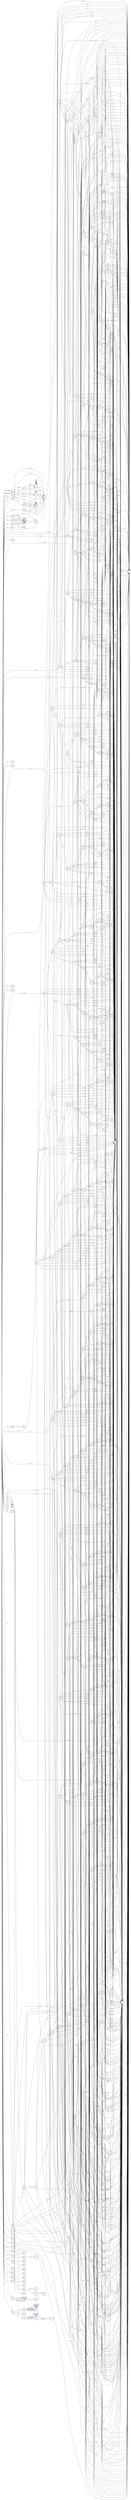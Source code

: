 digraph G{
rankdir = LR
0 [color=red]
1 [shape = doublecircle]
1 [color=blue]
2 [shape = doublecircle]
3 [shape = doublecircle]
4 [shape = doublecircle]
5 [shape = doublecircle]
6 [shape = doublecircle]
7 [shape = doublecircle]
8 [shape = doublecircle]
9 [shape = doublecircle]
10 [shape = doublecircle]
11 [shape = doublecircle]
12 [shape = doublecircle]
13 [shape = doublecircle]
14 [shape = doublecircle]
15 [shape = doublecircle]
16 [shape = doublecircle]
17 [shape = doublecircle]
18 [shape = doublecircle]
19 [shape = doublecircle]
20 [shape = doublecircle]
21 [shape = doublecircle]
22 [shape = doublecircle]
23 [shape = doublecircle]
24 [shape = doublecircle]
25 [shape = doublecircle]
26 [shape = doublecircle]
27 [shape = doublecircle]
28 [shape = doublecircle]
29 [shape = doublecircle]
30 [shape = doublecircle]
31 [shape = doublecircle]
32 [shape = doublecircle]
33 [shape = doublecircle]
34 [shape = doublecircle]
35 [shape = doublecircle]
36 [shape = doublecircle]
37 [shape = doublecircle]
38 [shape = doublecircle]
39 [shape = doublecircle]
40 [shape = doublecircle]
41 [shape = doublecircle]
42 [shape = doublecircle]
43 [shape = doublecircle]
44 [shape = doublecircle]
45 [shape = doublecircle]
46 [shape = doublecircle]
47 [shape = doublecircle]
48 [shape = doublecircle]
50 [shape = doublecircle]
52 [shape = doublecircle]
53 [shape = doublecircle]
54 [shape = doublecircle]
55 [shape = doublecircle]
56 [shape = doublecircle]
57 [shape = doublecircle]
58 [shape = doublecircle]
59 [shape = doublecircle]
60 [shape = doublecircle]
61 [shape = doublecircle]
62 [shape = doublecircle]
64 [shape = doublecircle]
65 [shape = doublecircle]
66 [shape = doublecircle]
67 [shape = doublecircle]
68 [shape = doublecircle]
69 [shape = doublecircle]
70 [shape = doublecircle]
71 [shape = doublecircle]
72 [shape = doublecircle]
73 [shape = doublecircle]
74 [shape = doublecircle]
75 [shape = doublecircle]
76 [shape = doublecircle]
77 [shape = doublecircle]
78 [shape = doublecircle]
79 [shape = doublecircle]
80 [shape = doublecircle]
81 [shape = doublecircle]
82 [shape = doublecircle]
83 [shape = doublecircle]
84 [shape = doublecircle]
85 [shape = doublecircle]
86 [shape = doublecircle]
87 [shape = doublecircle]
88 [shape = doublecircle]
89 [shape = doublecircle]
90 [shape = doublecircle]
91 [shape = doublecircle]
92 [shape = doublecircle]
93 [shape = doublecircle]
94 [shape = doublecircle]
95 [shape = doublecircle]
96 [shape = doublecircle]
97 [shape = doublecircle]
98 [shape = doublecircle]
99 [shape = doublecircle]
100 [shape = doublecircle]
101 [shape = doublecircle]
102 [shape = doublecircle]
103 [shape = doublecircle]
104 [shape = doublecircle]
105 [shape = doublecircle]
106 [shape = doublecircle]
109 [shape = doublecircle]
109 [color=blue]
110 [shape = doublecircle]
111 [shape = doublecircle]
112 [shape = doublecircle]
113 [shape = doublecircle]
114 [shape = doublecircle]
115 [shape = doublecircle]
116 [shape = doublecircle]
117 [shape = doublecircle]
118 [shape = doublecircle]
119 [shape = doublecircle]
120 [shape = doublecircle]
121 [shape = doublecircle]
122 [shape = doublecircle]
123 [shape = doublecircle]
124 [shape = doublecircle]
125 [shape = doublecircle]
126 [shape = doublecircle]
127 [shape = doublecircle]
128 [shape = doublecircle]
129 [shape = doublecircle]
130 [shape = doublecircle]
131 [shape = doublecircle]
132 [shape = doublecircle]
133 [shape = doublecircle]
134 [shape = doublecircle]
135 [shape = doublecircle]
136 [shape = doublecircle]
137 [shape = doublecircle]
138 [shape = doublecircle]
139 [shape = doublecircle]
140 [shape = doublecircle]
141 [shape = doublecircle]
142 [shape = doublecircle]
143 [shape = doublecircle]
144 [shape = doublecircle]
145 [shape = doublecircle]
146 [shape = doublecircle]
147 [shape = doublecircle]
148 [shape = doublecircle]
149 [shape = doublecircle]
150 [shape = doublecircle]
151 [shape = doublecircle]
152 [shape = doublecircle]
153 [shape = doublecircle]
154 [shape = doublecircle]
155 [shape = doublecircle]
156 [shape = doublecircle]
157 [shape = doublecircle]
158 [shape = doublecircle]
159 [shape = doublecircle]
160 [shape = doublecircle]
161 [shape = doublecircle]
162 [shape = doublecircle]
165 [shape = doublecircle]
165 [color=blue]
166 [shape = doublecircle]
167 [shape = doublecircle]
168 [shape = doublecircle]
169 [shape = doublecircle]
170 [shape = doublecircle]
171 [shape = doublecircle]
172 [shape = doublecircle]
173 [shape = doublecircle]
174 [shape = doublecircle]
175 [shape = doublecircle]
176 [shape = doublecircle]
177 [shape = doublecircle]
178 [shape = doublecircle]
179 [shape = doublecircle]
180 [shape = doublecircle]
181 [shape = doublecircle]
182 [shape = doublecircle]
183 [shape = doublecircle]
184 [shape = doublecircle]
185 [shape = doublecircle]
186 [shape = doublecircle]
187 [shape = doublecircle]
188 [shape = doublecircle]
189 [shape = doublecircle]
190 [shape = doublecircle]
191 [shape = doublecircle]
192 [shape = doublecircle]
193 [shape = doublecircle]
194 [shape = doublecircle]
195 [shape = doublecircle]
196 [shape = doublecircle]
197 [shape = doublecircle]
198 [shape = doublecircle]
199 [shape = doublecircle]
200 [shape = doublecircle]
201 [shape = doublecircle]
202 [shape = doublecircle]
203 [shape = doublecircle]
204 [shape = doublecircle]
205 [shape = doublecircle]
206 [shape = doublecircle]
207 [shape = doublecircle]
208 [shape = doublecircle]
209 [shape = doublecircle]
210 [shape = doublecircle]
211 [shape = doublecircle]
212 [shape = doublecircle]
212 [color=blue]
213 [shape = doublecircle]
214 [shape = doublecircle]
215 [shape = doublecircle]
216 [shape = doublecircle]
217 [shape = doublecircle]
218 [shape = doublecircle]
219 [shape = doublecircle]
220 [shape = doublecircle]
221 [shape = doublecircle]
222 [shape = doublecircle]
223 [shape = doublecircle]
224 [shape = doublecircle]
225 [shape = doublecircle]
226 [shape = doublecircle]
227 [shape = doublecircle]
228 [shape = doublecircle]
229 [shape = doublecircle]
230 [shape = doublecircle]
231 [shape = doublecircle]
232 [shape = doublecircle]
233 [shape = doublecircle]
234 [shape = doublecircle]
235 [shape = doublecircle]
236 [shape = doublecircle]
237 [shape = doublecircle]
238 [shape = doublecircle]
239 [shape = doublecircle]
240 [shape = doublecircle]
241 [shape = doublecircle]
242 [shape = doublecircle]
243 [shape = doublecircle]
244 [shape = doublecircle]
245 [shape = doublecircle]
246 [shape = doublecircle]
247 [shape = doublecircle]
248 [shape = doublecircle]
249 [shape = doublecircle]
250 [shape = doublecircle]
251 [shape = doublecircle]
252 [shape = doublecircle]
253 [shape = doublecircle]
254 [shape = doublecircle]
255 [shape = doublecircle]
256 [shape = doublecircle]
257 [shape = doublecircle]
258 [shape = doublecircle]
259 [shape = doublecircle]
260 [shape = doublecircle]
261 [shape = doublecircle]
262 [shape = doublecircle]
263 [shape = doublecircle]
264 [shape = doublecircle]
265 [shape = doublecircle]
266 [shape = doublecircle]
267 [shape = doublecircle]
268 [shape = doublecircle]
269 [shape = doublecircle]
270 [shape = doublecircle]
271 [shape = doublecircle]
272 [shape = doublecircle]
273 [shape = doublecircle]
274 [shape = doublecircle]
275 [shape = doublecircle]
276 [shape = doublecircle]
277 [shape = doublecircle]
278 [shape = doublecircle]
279 [shape = doublecircle]
280 [shape = doublecircle]
281 [shape = doublecircle]
282 [shape = doublecircle]
283 [shape = doublecircle]
284 [shape = doublecircle]
285 [shape = doublecircle]
286 [shape = doublecircle]
287 [shape = doublecircle]
288 [shape = doublecircle]
289 [shape = doublecircle]
290 [shape = doublecircle]
291 [shape = doublecircle]
292 [shape = doublecircle]
293 [shape = doublecircle]
294 [shape = doublecircle]
295 [shape = doublecircle]
296 [shape = doublecircle]
297 [shape = doublecircle]
298 [shape = doublecircle]
299 [shape = doublecircle]
300 [shape = doublecircle]
301 [shape = doublecircle]
302 [shape = doublecircle]
303 [shape = doublecircle]
304 [shape = doublecircle]
305 [shape = doublecircle]
306 [shape = doublecircle]
307 [shape = doublecircle]
308 [shape = doublecircle]
309 [shape = doublecircle]
310 [shape = doublecircle]
0 -> 1 [label="[\u0009-\u000a]"]
0 -> 1 [label="[\u000d-\u000d]"]
0 -> 1 [label="[ - ]"]
0 -> 2 [label="[(-(]"]
0 -> 3 [label="[0-0]"]
0 -> 4 [label="[1-9]"]
0 -> 5 [label="[A-Z]"]
0 -> 5 [label="[h-h]"]
0 -> 5 [label="[j-k]"]
0 -> 5 [label="[m-m]"]
0 -> 5 [label="[o-o]"]
0 -> 5 [label="[q-q]"]
0 -> 5 [label="[u-u]"]
0 -> 5 [label="[x-z]"]
0 -> 6 [label="[p-p]"]
0 -> 7 [label="[!-!]"]
0 -> 8 [label="[)-)]"]
0 -> 9 [label="[a-a]"]
0 -> 10 [label="[i-i]"]
0 -> 11 [label="[\"-\"]"]
0 -> 12 [label="[*-*]"]
0 -> 13 [label="[:-:]"]
0 -> 14 [label="[b-b]"]
0 -> 15 [label="[r-r]"]
0 -> 17 [label="[;-;]"]
0 -> 16 [label="[+-+]"]
0 -> 19 [label="[c-c]"]
0 -> 18 [label="[[-[]"]
0 -> 21 [label="[{-{]"]
0 -> 20 [label="[s-s]"]
0 -> 23 [label="[<-<]"]
0 -> 22 [label="[,-,]"]
0 -> 25 [label="[l-l]"]
0 -> 24 [label="[d-d]"]
0 -> 27 [label="[|-|]"]
0 -> 26 [label="[t-t]"]
0 -> 29 [label="[---]"]
0 -> 28 [label="[%-%]"]
0 -> 31 [label="[]-]]"]
0 -> 30 [label="[=-=]"]
0 -> 34 [label="[&-&]"]
0 -> 35 [label="[.-.]"]
0 -> 32 [label="[e-e]"]
0 -> 33 [label="[}-}]"]
0 -> 38 [label="[f-f]"]
0 -> 39 [label="[n-n]"]
0 -> 36 [label="[>->]"]
0 -> 37 [label="[^-^]"]
0 -> 42 [label="[/-/]"]
0 -> 43 [label="[?-?]"]
0 -> 40 [label="[v-v]"]
0 -> 41 [label="['-']"]
0 -> 46 [label="[w-w]"]
0 -> 44 [label="[_-_]"]
0 -> 45 [label="[g-g]"]
3 -> 51 [label="[X-X]"]
3 -> 51 [label="[x-x]"]
3 -> 50 [label="[L-L]"]
3 -> 50 [label="[l-l]"]
3 -> 49 [label="[B-B]"]
3 -> 49 [label="[b-b]"]
3 -> 48 [label="[8-9]"]
3 -> 48 [label="[_-_]"]
3 -> 47 [label="[0-7]"]
4 -> 50 [label="[L-L]"]
4 -> 50 [label="[l-l]"]
4 -> 48 [label="[0-9]"]
4 -> 48 [label="[_-_]"]
5 -> 54 [label="[_-_]"]
5 -> 53 [label="[0-9]"]
5 -> 52 [label="[A-Z]"]
5 -> 52 [label="[a-z]"]
6 -> 55 [label="[a-a]"]
6 -> 54 [label="[_-_]"]
6 -> 53 [label="[0-9]"]
6 -> 52 [label="[A-Z]"]
6 -> 52 [label="[b-q]"]
6 -> 52 [label="[s-t]"]
6 -> 52 [label="[v-z]"]
6 -> 57 [label="[r-r]"]
6 -> 56 [label="[u-u]"]
9 -> 54 [label="[_-_]"]
9 -> 53 [label="[0-9]"]
9 -> 52 [label="[A-Z]"]
9 -> 52 [label="[a-a]"]
9 -> 52 [label="[c-r]"]
9 -> 52 [label="[t-z]"]
9 -> 59 [label="[s-s]"]
9 -> 58 [label="[b-b]"]
10 -> 54 [label="[_-_]"]
10 -> 53 [label="[0-9]"]
10 -> 52 [label="[A-Z]"]
10 -> 52 [label="[a-e]"]
10 -> 52 [label="[g-l]"]
10 -> 52 [label="[o-z]"]
10 -> 62 [label="[n-n]"]
10 -> 61 [label="[f-f]"]
10 -> 60 [label="[m-m]"]
11 -> 64 [label="[\"-\"]"]
11 -> 63 [label="[\u0000-\u0009]"]
11 -> 63 [label="[\u000b-\u000c]"]
11 -> 63 [label="[\u000e-!]"]
11 -> 63 [label="[#-\uffff]"]
12 -> 65 [label="[=-=]"]
14 -> 68 [label="[o-o]"]
14 -> 54 [label="[_-_]"]
14 -> 66 [label="[y-y]"]
14 -> 53 [label="[0-9]"]
14 -> 67 [label="[r-r]"]
14 -> 52 [label="[A-Z]"]
14 -> 52 [label="[a-n]"]
14 -> 52 [label="[p-q]"]
14 -> 52 [label="[s-x]"]
14 -> 52 [label="[z-z]"]
15 -> 69 [label="[e-e]"]
15 -> 54 [label="[_-_]"]
15 -> 53 [label="[0-9]"]
15 -> 52 [label="[A-Z]"]
15 -> 52 [label="[a-d]"]
15 -> 52 [label="[f-z]"]
16 -> 70 [label="[=-=]"]
19 -> 71 [label="[l-l]"]
19 -> 54 [label="[_-_]"]
19 -> 53 [label="[0-9]"]
19 -> 52 [label="[A-Z]"]
19 -> 52 [label="[b-g]"]
19 -> 52 [label="[i-k]"]
19 -> 52 [label="[m-n]"]
19 -> 52 [label="[p-z]"]
19 -> 72 [label="[h-h]"]
19 -> 73 [label="[a-a]"]
19 -> 74 [label="[o-o]"]
20 -> 54 [label="[_-_]"]
20 -> 53 [label="[0-9]"]
20 -> 52 [label="[A-Z]"]
20 -> 52 [label="[a-g]"]
20 -> 52 [label="[i-s]"]
20 -> 52 [label="[v-v]"]
20 -> 52 [label="[x-x]"]
20 -> 52 [label="[z-z]"]
20 -> 76 [label="[t-t]"]
20 -> 77 [label="[u-u]"]
20 -> 78 [label="[y-y]"]
20 -> 79 [label="[w-w]"]
20 -> 75 [label="[h-h]"]
23 -> 81 [label="[=-=]"]
23 -> 80 [label="[<-<]"]
24 -> 54 [label="[_-_]"]
24 -> 83 [label="[o-o]"]
24 -> 53 [label="[0-9]"]
24 -> 82 [label="[e-e]"]
24 -> 52 [label="[A-Z]"]
24 -> 52 [label="[a-d]"]
24 -> 52 [label="[f-n]"]
24 -> 52 [label="[p-z]"]
25 -> 84 [label="[o-o]"]
25 -> 54 [label="[_-_]"]
25 -> 53 [label="[0-9]"]
25 -> 52 [label="[A-Z]"]
25 -> 52 [label="[a-n]"]
25 -> 52 [label="[p-z]"]
26 -> 85 [label="[h-h]"]
26 -> 86 [label="[r-r]"]
26 -> 54 [label="[_-_]"]
26 -> 53 [label="[0-9]"]
26 -> 52 [label="[A-Z]"]
26 -> 52 [label="[a-g]"]
26 -> 52 [label="[i-q]"]
26 -> 52 [label="[s-z]"]
27 -> 87 [label="[=-=]"]
27 -> 88 [label="[|-|]"]
28 -> 89 [label="[=-=]"]
29 -> 90 [label="[=-=]"]
30 -> 91 [label="[=-=]"]
32 -> 54 [label="[_-_]"]
32 -> 53 [label="[0-9]"]
32 -> 52 [label="[A-Z]"]
32 -> 52 [label="[a-k]"]
32 -> 52 [label="[m-m]"]
32 -> 52 [label="[o-w]"]
32 -> 52 [label="[y-z]"]
32 -> 93 [label="[x-x]"]
32 -> 92 [label="[l-l]"]
32 -> 94 [label="[n-n]"]
34 -> 96 [label="[=-=]"]
34 -> 95 [label="[&-&]"]
36 -> 98 [label="[=-=]"]
36 -> 97 [label="[>->]"]
38 -> 102 [label="[o-o]"]
38 -> 100 [label="[a-a]"]
38 -> 101 [label="[i-i]"]
38 -> 99 [label="[l-l]"]
38 -> 54 [label="[_-_]"]
38 -> 53 [label="[0-9]"]
38 -> 52 [label="[A-Z]"]
38 -> 52 [label="[b-h]"]
38 -> 52 [label="[j-k]"]
38 -> 52 [label="[m-n]"]
38 -> 52 [label="[p-z]"]
39 -> 103 [label="[a-a]"]
39 -> 54 [label="[_-_]"]
39 -> 53 [label="[0-9]"]
39 -> 52 [label="[A-Z]"]
39 -> 52 [label="[b-d]"]
39 -> 52 [label="[f-t]"]
39 -> 52 [label="[v-z]"]
39 -> 104 [label="[e-e]"]
39 -> 105 [label="[u-u]"]
40 -> 54 [label="[_-_]"]
40 -> 53 [label="[0-9]"]
40 -> 52 [label="[A-Z]"]
40 -> 52 [label="[a-n]"]
40 -> 52 [label="[p-z]"]
40 -> 106 [label="[o-o]"]
41 -> 107 [label="[\u0000-\u0009]"]
41 -> 107 [label="[\u000b-\uffff]"]
42 -> 110 [label="[=-=]"]
42 -> 108 [label="[*-*]"]
42 -> 109 [label="[/-/]"]
45 -> 54 [label="[_-_]"]
45 -> 53 [label="[0-9]"]
45 -> 52 [label="[A-Z]"]
45 -> 52 [label="[a-n]"]
45 -> 52 [label="[p-z]"]
45 -> 111 [label="[o-o]"]
46 -> 54 [label="[_-_]"]
46 -> 53 [label="[0-9]"]
46 -> 112 [label="[h-h]"]
46 -> 52 [label="[A-Z]"]
46 -> 52 [label="[a-g]"]
46 -> 52 [label="[i-z]"]
47 -> 50 [label="[L-L]"]
47 -> 50 [label="[l-l]"]
47 -> 48 [label="[8-9]"]
47 -> 48 [label="[_-_]"]
47 -> 47 [label="[0-7]"]
48 -> 50 [label="[L-L]"]
48 -> 50 [label="[l-l]"]
48 -> 48 [label="[0-9]"]
48 -> 48 [label="[_-_]"]
49 -> 113 [label="[0-1]"]
49 -> 113 [label="[_-_]"]
51 -> 114 [label="[0-9]"]
51 -> 114 [label="[A-F]"]
51 -> 114 [label="[_-_]"]
51 -> 114 [label="[a-f]"]
52 -> 54 [label="[_-_]"]
52 -> 53 [label="[0-9]"]
52 -> 52 [label="[A-Z]"]
52 -> 52 [label="[a-z]"]
53 -> 54 [label="[_-_]"]
53 -> 53 [label="[0-9]"]
53 -> 52 [label="[A-Z]"]
53 -> 52 [label="[a-z]"]
54 -> 54 [label="[_-_]"]
54 -> 53 [label="[0-9]"]
54 -> 52 [label="[A-Z]"]
54 -> 52 [label="[a-z]"]
55 -> 115 [label="[c-c]"]
55 -> 54 [label="[_-_]"]
55 -> 53 [label="[0-9]"]
55 -> 52 [label="[A-Z]"]
55 -> 52 [label="[a-b]"]
55 -> 52 [label="[d-z]"]
56 -> 116 [label="[b-b]"]
56 -> 54 [label="[_-_]"]
56 -> 53 [label="[0-9]"]
56 -> 52 [label="[A-Z]"]
56 -> 52 [label="[a-a]"]
56 -> 52 [label="[c-z]"]
57 -> 118 [label="[o-o]"]
57 -> 117 [label="[i-i]"]
57 -> 54 [label="[_-_]"]
57 -> 53 [label="[0-9]"]
57 -> 52 [label="[A-Z]"]
57 -> 52 [label="[a-h]"]
57 -> 52 [label="[j-n]"]
57 -> 52 [label="[p-z]"]
58 -> 119 [label="[s-s]"]
58 -> 54 [label="[_-_]"]
58 -> 53 [label="[0-9]"]
58 -> 52 [label="[A-Z]"]
58 -> 52 [label="[a-r]"]
58 -> 52 [label="[t-z]"]
59 -> 54 [label="[_-_]"]
59 -> 53 [label="[0-9]"]
59 -> 52 [label="[A-Z]"]
59 -> 52 [label="[a-r]"]
59 -> 52 [label="[t-z]"]
59 -> 120 [label="[s-s]"]
60 -> 54 [label="[_-_]"]
60 -> 53 [label="[0-9]"]
60 -> 52 [label="[A-Z]"]
60 -> 52 [label="[a-o]"]
60 -> 52 [label="[q-z]"]
60 -> 121 [label="[p-p]"]
61 -> 54 [label="[_-_]"]
61 -> 53 [label="[0-9]"]
61 -> 52 [label="[A-Z]"]
61 -> 52 [label="[a-z]"]
62 -> 54 [label="[_-_]"]
62 -> 53 [label="[0-9]"]
62 -> 52 [label="[A-Z]"]
62 -> 52 [label="[a-r]"]
62 -> 52 [label="[u-z]"]
62 -> 123 [label="[s-s]"]
62 -> 122 [label="[t-t]"]
63 -> 64 [label="[\"-\"]"]
63 -> 63 [label="[\u0000-\u0009]"]
63 -> 63 [label="[\u000b-\u000c]"]
63 -> 63 [label="[\u000e-!]"]
63 -> 63 [label="[#-\uffff]"]
66 -> 54 [label="[_-_]"]
66 -> 53 [label="[0-9]"]
66 -> 52 [label="[A-Z]"]
66 -> 52 [label="[a-s]"]
66 -> 52 [label="[u-z]"]
66 -> 124 [label="[t-t]"]
67 -> 54 [label="[_-_]"]
67 -> 53 [label="[0-9]"]
67 -> 52 [label="[A-Z]"]
67 -> 52 [label="[a-d]"]
67 -> 52 [label="[f-z]"]
67 -> 125 [label="[e-e]"]
68 -> 54 [label="[_-_]"]
68 -> 53 [label="[0-9]"]
68 -> 52 [label="[A-Z]"]
68 -> 52 [label="[a-n]"]
68 -> 52 [label="[p-z]"]
68 -> 126 [label="[o-o]"]
69 -> 54 [label="[_-_]"]
69 -> 53 [label="[0-9]"]
69 -> 52 [label="[A-Z]"]
69 -> 52 [label="[a-s]"]
69 -> 52 [label="[u-z]"]
69 -> 127 [label="[t-t]"]
71 -> 54 [label="[_-_]"]
71 -> 53 [label="[0-9]"]
71 -> 52 [label="[A-Z]"]
71 -> 52 [label="[b-z]"]
71 -> 128 [label="[a-a]"]
72 -> 54 [label="[_-_]"]
72 -> 53 [label="[0-9]"]
72 -> 52 [label="[A-Z]"]
72 -> 52 [label="[b-z]"]
72 -> 129 [label="[a-a]"]
73 -> 54 [label="[_-_]"]
73 -> 53 [label="[0-9]"]
73 -> 52 [label="[A-Z]"]
73 -> 52 [label="[a-r]"]
73 -> 52 [label="[u-z]"]
73 -> 131 [label="[s-s]"]
73 -> 130 [label="[t-t]"]
74 -> 54 [label="[_-_]"]
74 -> 53 [label="[0-9]"]
74 -> 52 [label="[A-Z]"]
74 -> 52 [label="[a-m]"]
74 -> 52 [label="[o-z]"]
74 -> 132 [label="[n-n]"]
75 -> 54 [label="[_-_]"]
75 -> 53 [label="[0-9]"]
75 -> 52 [label="[A-Z]"]
75 -> 52 [label="[a-n]"]
75 -> 52 [label="[p-z]"]
75 -> 133 [label="[o-o]"]
76 -> 54 [label="[_-_]"]
76 -> 53 [label="[0-9]"]
76 -> 52 [label="[A-Z]"]
76 -> 52 [label="[b-q]"]
76 -> 52 [label="[s-z]"]
76 -> 135 [label="[r-r]"]
76 -> 134 [label="[a-a]"]
77 -> 136 [label="[p-p]"]
77 -> 54 [label="[_-_]"]
77 -> 53 [label="[0-9]"]
77 -> 52 [label="[A-Z]"]
77 -> 52 [label="[a-o]"]
77 -> 52 [label="[q-z]"]
78 -> 137 [label="[n-n]"]
78 -> 54 [label="[_-_]"]
78 -> 53 [label="[0-9]"]
78 -> 52 [label="[A-Z]"]
78 -> 52 [label="[a-m]"]
78 -> 52 [label="[o-z]"]
79 -> 138 [label="[i-i]"]
79 -> 54 [label="[_-_]"]
79 -> 53 [label="[0-9]"]
79 -> 52 [label="[A-Z]"]
79 -> 52 [label="[a-h]"]
79 -> 52 [label="[j-z]"]
80 -> 139 [label="[=-=]"]
82 -> 140 [label="[f-f]"]
82 -> 54 [label="[_-_]"]
82 -> 53 [label="[0-9]"]
82 -> 52 [label="[A-Z]"]
82 -> 52 [label="[a-e]"]
82 -> 52 [label="[g-z]"]
83 -> 141 [label="[u-u]"]
83 -> 54 [label="[_-_]"]
83 -> 53 [label="[0-9]"]
83 -> 52 [label="[A-Z]"]
83 -> 52 [label="[a-t]"]
83 -> 52 [label="[v-z]"]
84 -> 54 [label="[_-_]"]
84 -> 53 [label="[0-9]"]
84 -> 142 [label="[n-n]"]
84 -> 52 [label="[A-Z]"]
84 -> 52 [label="[a-m]"]
84 -> 52 [label="[o-z]"]
85 -> 54 [label="[_-_]"]
85 -> 143 [label="[i-i]"]
85 -> 53 [label="[0-9]"]
85 -> 52 [label="[A-Z]"]
85 -> 52 [label="[a-h]"]
85 -> 52 [label="[j-q]"]
85 -> 52 [label="[s-z]"]
85 -> 144 [label="[r-r]"]
86 -> 54 [label="[_-_]"]
86 -> 53 [label="[0-9]"]
86 -> 52 [label="[A-Z]"]
86 -> 52 [label="[b-t]"]
86 -> 52 [label="[v-x]"]
86 -> 52 [label="[z-z]"]
86 -> 145 [label="[a-a]"]
86 -> 146 [label="[u-u]"]
86 -> 147 [label="[y-y]"]
92 -> 54 [label="[_-_]"]
92 -> 53 [label="[0-9]"]
92 -> 52 [label="[A-Z]"]
92 -> 52 [label="[a-r]"]
92 -> 52 [label="[t-z]"]
92 -> 148 [label="[s-s]"]
93 -> 54 [label="[_-_]"]
93 -> 53 [label="[0-9]"]
93 -> 52 [label="[A-Z]"]
93 -> 52 [label="[a-s]"]
93 -> 52 [label="[u-z]"]
93 -> 149 [label="[t-t]"]
94 -> 54 [label="[_-_]"]
94 -> 53 [label="[0-9]"]
94 -> 52 [label="[A-Z]"]
94 -> 52 [label="[a-t]"]
94 -> 52 [label="[v-z]"]
94 -> 150 [label="[u-u]"]
97 -> 152 [label="[>->]"]
97 -> 151 [label="[=-=]"]
99 -> 153 [label="[o-o]"]
99 -> 54 [label="[_-_]"]
99 -> 53 [label="[0-9]"]
99 -> 52 [label="[A-Z]"]
99 -> 52 [label="[a-n]"]
99 -> 52 [label="[p-z]"]
100 -> 154 [label="[l-l]"]
100 -> 54 [label="[_-_]"]
100 -> 53 [label="[0-9]"]
100 -> 52 [label="[A-Z]"]
100 -> 52 [label="[a-k]"]
100 -> 52 [label="[m-z]"]
101 -> 155 [label="[n-n]"]
101 -> 54 [label="[_-_]"]
101 -> 53 [label="[0-9]"]
101 -> 52 [label="[A-Z]"]
101 -> 52 [label="[a-m]"]
101 -> 52 [label="[o-z]"]
102 -> 156 [label="[r-r]"]
102 -> 54 [label="[_-_]"]
102 -> 53 [label="[0-9]"]
102 -> 52 [label="[A-Z]"]
102 -> 52 [label="[a-q]"]
102 -> 52 [label="[s-z]"]
103 -> 157 [label="[t-t]"]
103 -> 54 [label="[_-_]"]
103 -> 53 [label="[0-9]"]
103 -> 52 [label="[A-Z]"]
103 -> 52 [label="[a-s]"]
103 -> 52 [label="[u-z]"]
104 -> 54 [label="[_-_]"]
104 -> 158 [label="[w-w]"]
104 -> 53 [label="[0-9]"]
104 -> 52 [label="[A-Z]"]
104 -> 52 [label="[a-v]"]
104 -> 52 [label="[x-z]"]
105 -> 54 [label="[_-_]"]
105 -> 53 [label="[0-9]"]
105 -> 159 [label="[l-l]"]
105 -> 52 [label="[A-Z]"]
105 -> 52 [label="[a-k]"]
105 -> 52 [label="[m-z]"]
106 -> 54 [label="[_-_]"]
106 -> 53 [label="[0-9]"]
106 -> 52 [label="[A-Z]"]
106 -> 52 [label="[a-h]"]
106 -> 52 [label="[j-k]"]
106 -> 52 [label="[m-z]"]
106 -> 161 [label="[i-i]"]
106 -> 160 [label="[l-l]"]
107 -> 162 [label="['-']"]
107 -> 107 [label="[\u0000-\u0009]"]
107 -> 107 [label="[\u000b-\uffff]"]
108 -> 163 [label="[*-*]"]
108 -> 164 [label="[\u0000-\u0009]"]
108 -> 164 [label="[\u000b-\uffff]"]
109 -> 165 [label="[\u0000-\u0009]"]
109 -> 165 [label="[\u000b-\u000c]"]
109 -> 165 [label="[\u000e-\uffff]"]
111 -> 54 [label="[_-_]"]
111 -> 53 [label="[0-9]"]
111 -> 52 [label="[A-Z]"]
111 -> 52 [label="[a-s]"]
111 -> 52 [label="[u-z]"]
111 -> 166 [label="[t-t]"]
112 -> 54 [label="[_-_]"]
112 -> 53 [label="[0-9]"]
112 -> 52 [label="[A-Z]"]
112 -> 52 [label="[a-h]"]
112 -> 52 [label="[j-z]"]
112 -> 167 [label="[i-i]"]
113 -> 50 [label="[L-L]"]
113 -> 50 [label="[l-l]"]
113 -> 113 [label="[0-1]"]
113 -> 113 [label="[_-_]"]
114 -> 50 [label="[L-L]"]
114 -> 50 [label="[l-l]"]
114 -> 114 [label="[0-9]"]
114 -> 114 [label="[A-F]"]
114 -> 114 [label="[_-_]"]
114 -> 114 [label="[a-f]"]
115 -> 168 [label="[k-k]"]
115 -> 54 [label="[_-_]"]
115 -> 53 [label="[0-9]"]
115 -> 52 [label="[A-Z]"]
115 -> 52 [label="[a-j]"]
115 -> 52 [label="[l-z]"]
116 -> 169 [label="[l-l]"]
116 -> 54 [label="[_-_]"]
116 -> 53 [label="[0-9]"]
116 -> 52 [label="[A-Z]"]
116 -> 52 [label="[a-k]"]
116 -> 52 [label="[m-z]"]
117 -> 170 [label="[v-v]"]
117 -> 54 [label="[_-_]"]
117 -> 53 [label="[0-9]"]
117 -> 52 [label="[A-Z]"]
117 -> 52 [label="[a-u]"]
117 -> 52 [label="[w-z]"]
118 -> 171 [label="[t-t]"]
118 -> 54 [label="[_-_]"]
118 -> 53 [label="[0-9]"]
118 -> 52 [label="[A-Z]"]
118 -> 52 [label="[a-s]"]
118 -> 52 [label="[u-z]"]
119 -> 54 [label="[_-_]"]
119 -> 53 [label="[0-9]"]
119 -> 172 [label="[t-t]"]
119 -> 52 [label="[A-Z]"]
119 -> 52 [label="[a-s]"]
119 -> 52 [label="[u-z]"]
120 -> 54 [label="[_-_]"]
120 -> 173 [label="[e-e]"]
120 -> 53 [label="[0-9]"]
120 -> 52 [label="[A-Z]"]
120 -> 52 [label="[a-d]"]
120 -> 52 [label="[f-z]"]
121 -> 175 [label="[o-o]"]
121 -> 174 [label="[l-l]"]
121 -> 54 [label="[_-_]"]
121 -> 53 [label="[0-9]"]
121 -> 52 [label="[A-Z]"]
121 -> 52 [label="[a-k]"]
121 -> 52 [label="[m-n]"]
121 -> 52 [label="[p-z]"]
122 -> 54 [label="[_-_]"]
122 -> 53 [label="[0-9]"]
122 -> 52 [label="[A-Z]"]
122 -> 52 [label="[a-d]"]
122 -> 52 [label="[f-z]"]
122 -> 176 [label="[e-e]"]
123 -> 54 [label="[_-_]"]
123 -> 53 [label="[0-9]"]
123 -> 52 [label="[A-Z]"]
123 -> 52 [label="[a-s]"]
123 -> 52 [label="[u-z]"]
123 -> 177 [label="[t-t]"]
124 -> 54 [label="[_-_]"]
124 -> 53 [label="[0-9]"]
124 -> 52 [label="[A-Z]"]
124 -> 52 [label="[a-d]"]
124 -> 52 [label="[f-z]"]
124 -> 178 [label="[e-e]"]
125 -> 54 [label="[_-_]"]
125 -> 53 [label="[0-9]"]
125 -> 52 [label="[A-Z]"]
125 -> 52 [label="[b-z]"]
125 -> 179 [label="[a-a]"]
126 -> 54 [label="[_-_]"]
126 -> 53 [label="[0-9]"]
126 -> 52 [label="[A-Z]"]
126 -> 52 [label="[a-k]"]
126 -> 52 [label="[m-z]"]
126 -> 180 [label="[l-l]"]
127 -> 54 [label="[_-_]"]
127 -> 53 [label="[0-9]"]
127 -> 52 [label="[A-Z]"]
127 -> 52 [label="[a-t]"]
127 -> 52 [label="[v-z]"]
127 -> 181 [label="[u-u]"]
128 -> 54 [label="[_-_]"]
128 -> 53 [label="[0-9]"]
128 -> 52 [label="[A-Z]"]
128 -> 52 [label="[a-r]"]
128 -> 52 [label="[t-z]"]
128 -> 182 [label="[s-s]"]
129 -> 54 [label="[_-_]"]
129 -> 53 [label="[0-9]"]
129 -> 52 [label="[A-Z]"]
129 -> 52 [label="[a-q]"]
129 -> 52 [label="[s-z]"]
129 -> 183 [label="[r-r]"]
130 -> 184 [label="[c-c]"]
130 -> 54 [label="[_-_]"]
130 -> 53 [label="[0-9]"]
130 -> 52 [label="[A-Z]"]
130 -> 52 [label="[a-b]"]
130 -> 52 [label="[d-z]"]
131 -> 185 [label="[e-e]"]
131 -> 54 [label="[_-_]"]
131 -> 53 [label="[0-9]"]
131 -> 52 [label="[A-Z]"]
131 -> 52 [label="[a-d]"]
131 -> 52 [label="[f-z]"]
132 -> 186 [label="[t-t]"]
132 -> 187 [label="[s-s]"]
132 -> 54 [label="[_-_]"]
132 -> 53 [label="[0-9]"]
132 -> 52 [label="[A-Z]"]
132 -> 52 [label="[a-r]"]
132 -> 52 [label="[u-z]"]
133 -> 54 [label="[_-_]"]
133 -> 188 [label="[r-r]"]
133 -> 53 [label="[0-9]"]
133 -> 52 [label="[A-Z]"]
133 -> 52 [label="[a-q]"]
133 -> 52 [label="[s-z]"]
134 -> 54 [label="[_-_]"]
134 -> 53 [label="[0-9]"]
134 -> 189 [label="[t-t]"]
134 -> 52 [label="[A-Z]"]
134 -> 52 [label="[a-s]"]
134 -> 52 [label="[u-z]"]
135 -> 190 [label="[i-i]"]
135 -> 54 [label="[_-_]"]
135 -> 53 [label="[0-9]"]
135 -> 52 [label="[A-Z]"]
135 -> 52 [label="[a-h]"]
135 -> 52 [label="[j-z]"]
136 -> 191 [label="[e-e]"]
136 -> 54 [label="[_-_]"]
136 -> 53 [label="[0-9]"]
136 -> 52 [label="[A-Z]"]
136 -> 52 [label="[a-d]"]
136 -> 52 [label="[f-z]"]
137 -> 54 [label="[_-_]"]
137 -> 53 [label="[0-9]"]
137 -> 52 [label="[A-Z]"]
137 -> 52 [label="[a-b]"]
137 -> 52 [label="[d-z]"]
137 -> 192 [label="[c-c]"]
138 -> 54 [label="[_-_]"]
138 -> 53 [label="[0-9]"]
138 -> 52 [label="[A-Z]"]
138 -> 52 [label="[a-s]"]
138 -> 52 [label="[u-z]"]
138 -> 193 [label="[t-t]"]
140 -> 54 [label="[_-_]"]
140 -> 53 [label="[0-9]"]
140 -> 52 [label="[A-Z]"]
140 -> 52 [label="[b-z]"]
140 -> 194 [label="[a-a]"]
141 -> 54 [label="[_-_]"]
141 -> 53 [label="[0-9]"]
141 -> 52 [label="[A-Z]"]
141 -> 52 [label="[a-a]"]
141 -> 52 [label="[c-z]"]
141 -> 195 [label="[b-b]"]
142 -> 54 [label="[_-_]"]
142 -> 53 [label="[0-9]"]
142 -> 52 [label="[A-Z]"]
142 -> 52 [label="[a-f]"]
142 -> 52 [label="[h-z]"]
142 -> 196 [label="[g-g]"]
143 -> 54 [label="[_-_]"]
143 -> 53 [label="[0-9]"]
143 -> 52 [label="[A-Z]"]
143 -> 52 [label="[a-r]"]
143 -> 52 [label="[t-z]"]
143 -> 197 [label="[s-s]"]
144 -> 54 [label="[_-_]"]
144 -> 53 [label="[0-9]"]
144 -> 52 [label="[A-Z]"]
144 -> 52 [label="[a-n]"]
144 -> 52 [label="[p-z]"]
144 -> 198 [label="[o-o]"]
145 -> 54 [label="[_-_]"]
145 -> 53 [label="[0-9]"]
145 -> 52 [label="[A-Z]"]
145 -> 52 [label="[a-m]"]
145 -> 52 [label="[o-z]"]
145 -> 199 [label="[n-n]"]
146 -> 200 [label="[e-e]"]
146 -> 54 [label="[_-_]"]
146 -> 53 [label="[0-9]"]
146 -> 52 [label="[A-Z]"]
146 -> 52 [label="[a-d]"]
146 -> 52 [label="[f-z]"]
147 -> 54 [label="[_-_]"]
147 -> 53 [label="[0-9]"]
147 -> 52 [label="[A-Z]"]
147 -> 52 [label="[a-z]"]
148 -> 201 [label="[e-e]"]
148 -> 54 [label="[_-_]"]
148 -> 53 [label="[0-9]"]
148 -> 52 [label="[A-Z]"]
148 -> 52 [label="[a-d]"]
148 -> 52 [label="[f-z]"]
149 -> 54 [label="[_-_]"]
149 -> 53 [label="[0-9]"]
149 -> 202 [label="[e-e]"]
149 -> 52 [label="[A-Z]"]
149 -> 52 [label="[a-d]"]
149 -> 52 [label="[f-z]"]
150 -> 54 [label="[_-_]"]
150 -> 203 [label="[m-m]"]
150 -> 53 [label="[0-9]"]
150 -> 52 [label="[A-Z]"]
150 -> 52 [label="[a-l]"]
150 -> 52 [label="[n-z]"]
152 -> 204 [label="[=-=]"]
153 -> 205 [label="[a-a]"]
153 -> 54 [label="[_-_]"]
153 -> 53 [label="[0-9]"]
153 -> 52 [label="[A-Z]"]
153 -> 52 [label="[b-z]"]
154 -> 206 [label="[s-s]"]
154 -> 54 [label="[_-_]"]
154 -> 53 [label="[0-9]"]
154 -> 52 [label="[A-Z]"]
154 -> 52 [label="[a-r]"]
154 -> 52 [label="[t-z]"]
155 -> 207 [label="[a-a]"]
155 -> 54 [label="[_-_]"]
155 -> 53 [label="[0-9]"]
155 -> 52 [label="[A-Z]"]
155 -> 52 [label="[b-z]"]
156 -> 54 [label="[_-_]"]
156 -> 53 [label="[0-9]"]
156 -> 52 [label="[A-Z]"]
156 -> 52 [label="[a-z]"]
157 -> 54 [label="[_-_]"]
157 -> 53 [label="[0-9]"]
157 -> 52 [label="[A-Z]"]
157 -> 52 [label="[a-h]"]
157 -> 52 [label="[j-z]"]
157 -> 208 [label="[i-i]"]
158 -> 54 [label="[_-_]"]
158 -> 53 [label="[0-9]"]
158 -> 52 [label="[A-Z]"]
158 -> 52 [label="[a-z]"]
159 -> 54 [label="[_-_]"]
159 -> 53 [label="[0-9]"]
159 -> 52 [label="[A-Z]"]
159 -> 52 [label="[a-k]"]
159 -> 52 [label="[m-z]"]
159 -> 209 [label="[l-l]"]
160 -> 54 [label="[_-_]"]
160 -> 53 [label="[0-9]"]
160 -> 52 [label="[A-Z]"]
160 -> 52 [label="[b-z]"]
160 -> 210 [label="[a-a]"]
161 -> 54 [label="[_-_]"]
161 -> 53 [label="[0-9]"]
161 -> 52 [label="[A-Z]"]
161 -> 52 [label="[a-c]"]
161 -> 52 [label="[e-z]"]
161 -> 211 [label="[d-d]"]
163 -> 212 [label="[/-/]"]
164 -> 163 [label="[*-*]"]
164 -> 164 [label="[\u0000-\u0009]"]
164 -> 164 [label="[\u000b-\uffff]"]
165 -> 165 [label="[\u0000-\u0009]"]
165 -> 165 [label="[\u000b-\u000c]"]
165 -> 165 [label="[\u000e-\uffff]"]
166 -> 54 [label="[_-_]"]
166 -> 53 [label="[0-9]"]
166 -> 52 [label="[A-Z]"]
166 -> 52 [label="[a-n]"]
166 -> 52 [label="[p-z]"]
166 -> 213 [label="[o-o]"]
167 -> 54 [label="[_-_]"]
167 -> 53 [label="[0-9]"]
167 -> 52 [label="[A-Z]"]
167 -> 52 [label="[a-k]"]
167 -> 52 [label="[m-z]"]
167 -> 214 [label="[l-l]"]
168 -> 54 [label="[_-_]"]
168 -> 53 [label="[0-9]"]
168 -> 52 [label="[A-Z]"]
168 -> 52 [label="[b-z]"]
168 -> 215 [label="[a-a]"]
169 -> 216 [label="[i-i]"]
169 -> 54 [label="[_-_]"]
169 -> 53 [label="[0-9]"]
169 -> 52 [label="[A-Z]"]
169 -> 52 [label="[a-h]"]
169 -> 52 [label="[j-z]"]
170 -> 217 [label="[a-a]"]
170 -> 54 [label="[_-_]"]
170 -> 53 [label="[0-9]"]
170 -> 52 [label="[A-Z]"]
170 -> 52 [label="[b-z]"]
171 -> 54 [label="[_-_]"]
171 -> 218 [label="[e-e]"]
171 -> 53 [label="[0-9]"]
171 -> 52 [label="[A-Z]"]
171 -> 52 [label="[a-d]"]
171 -> 52 [label="[f-z]"]
172 -> 54 [label="[_-_]"]
172 -> 53 [label="[0-9]"]
172 -> 219 [label="[r-r]"]
172 -> 52 [label="[A-Z]"]
172 -> 52 [label="[a-q]"]
172 -> 52 [label="[s-z]"]
173 -> 220 [label="[r-r]"]
173 -> 54 [label="[_-_]"]
173 -> 53 [label="[0-9]"]
173 -> 52 [label="[A-Z]"]
173 -> 52 [label="[a-q]"]
173 -> 52 [label="[s-z]"]
174 -> 221 [label="[e-e]"]
174 -> 54 [label="[_-_]"]
174 -> 53 [label="[0-9]"]
174 -> 52 [label="[A-Z]"]
174 -> 52 [label="[a-d]"]
174 -> 52 [label="[f-z]"]
175 -> 222 [label="[r-r]"]
175 -> 54 [label="[_-_]"]
175 -> 53 [label="[0-9]"]
175 -> 52 [label="[A-Z]"]
175 -> 52 [label="[a-q]"]
175 -> 52 [label="[s-z]"]
176 -> 223 [label="[r-r]"]
176 -> 54 [label="[_-_]"]
176 -> 53 [label="[0-9]"]
176 -> 52 [label="[A-Z]"]
176 -> 52 [label="[a-q]"]
176 -> 52 [label="[s-z]"]
177 -> 54 [label="[_-_]"]
177 -> 53 [label="[0-9]"]
177 -> 52 [label="[A-Z]"]
177 -> 52 [label="[b-z]"]
177 -> 224 [label="[a-a]"]
178 -> 54 [label="[_-_]"]
178 -> 53 [label="[0-9]"]
178 -> 52 [label="[A-Z]"]
178 -> 52 [label="[a-z]"]
179 -> 54 [label="[_-_]"]
179 -> 53 [label="[0-9]"]
179 -> 52 [label="[A-Z]"]
179 -> 52 [label="[a-j]"]
179 -> 52 [label="[l-z]"]
179 -> 225 [label="[k-k]"]
180 -> 54 [label="[_-_]"]
180 -> 53 [label="[0-9]"]
180 -> 52 [label="[A-Z]"]
180 -> 52 [label="[a-d]"]
180 -> 52 [label="[f-z]"]
180 -> 226 [label="[e-e]"]
181 -> 54 [label="[_-_]"]
181 -> 53 [label="[0-9]"]
181 -> 52 [label="[A-Z]"]
181 -> 52 [label="[a-q]"]
181 -> 52 [label="[s-z]"]
181 -> 227 [label="[r-r]"]
182 -> 54 [label="[_-_]"]
182 -> 53 [label="[0-9]"]
182 -> 52 [label="[A-Z]"]
182 -> 52 [label="[a-r]"]
182 -> 52 [label="[t-z]"]
182 -> 228 [label="[s-s]"]
183 -> 54 [label="[_-_]"]
183 -> 53 [label="[0-9]"]
183 -> 52 [label="[A-Z]"]
183 -> 52 [label="[a-z]"]
184 -> 54 [label="[_-_]"]
184 -> 53 [label="[0-9]"]
184 -> 52 [label="[A-Z]"]
184 -> 52 [label="[a-g]"]
184 -> 52 [label="[i-z]"]
184 -> 229 [label="[h-h]"]
185 -> 54 [label="[_-_]"]
185 -> 53 [label="[0-9]"]
185 -> 52 [label="[A-Z]"]
185 -> 52 [label="[a-z]"]
186 -> 54 [label="[_-_]"]
186 -> 53 [label="[0-9]"]
186 -> 52 [label="[A-Z]"]
186 -> 52 [label="[a-h]"]
186 -> 52 [label="[j-z]"]
186 -> 230 [label="[i-i]"]
187 -> 54 [label="[_-_]"]
187 -> 53 [label="[0-9]"]
187 -> 52 [label="[A-Z]"]
187 -> 52 [label="[a-s]"]
187 -> 52 [label="[u-z]"]
187 -> 231 [label="[t-t]"]
188 -> 54 [label="[_-_]"]
188 -> 53 [label="[0-9]"]
188 -> 232 [label="[t-t]"]
188 -> 52 [label="[A-Z]"]
188 -> 52 [label="[a-s]"]
188 -> 52 [label="[u-z]"]
189 -> 54 [label="[_-_]"]
189 -> 233 [label="[i-i]"]
189 -> 53 [label="[0-9]"]
189 -> 52 [label="[A-Z]"]
189 -> 52 [label="[a-h]"]
189 -> 52 [label="[j-z]"]
190 -> 234 [label="[c-c]"]
190 -> 54 [label="[_-_]"]
190 -> 53 [label="[0-9]"]
190 -> 52 [label="[A-Z]"]
190 -> 52 [label="[a-b]"]
190 -> 52 [label="[d-z]"]
191 -> 235 [label="[r-r]"]
191 -> 54 [label="[_-_]"]
191 -> 53 [label="[0-9]"]
191 -> 52 [label="[A-Z]"]
191 -> 52 [label="[a-q]"]
191 -> 52 [label="[s-z]"]
192 -> 236 [label="[h-h]"]
192 -> 54 [label="[_-_]"]
192 -> 53 [label="[0-9]"]
192 -> 52 [label="[A-Z]"]
192 -> 52 [label="[a-g]"]
192 -> 52 [label="[i-z]"]
193 -> 237 [label="[c-c]"]
193 -> 54 [label="[_-_]"]
193 -> 53 [label="[0-9]"]
193 -> 52 [label="[A-Z]"]
193 -> 52 [label="[a-b]"]
193 -> 52 [label="[d-z]"]
194 -> 238 [label="[u-u]"]
194 -> 54 [label="[_-_]"]
194 -> 53 [label="[0-9]"]
194 -> 52 [label="[A-Z]"]
194 -> 52 [label="[a-t]"]
194 -> 52 [label="[v-z]"]
195 -> 239 [label="[l-l]"]
195 -> 54 [label="[_-_]"]
195 -> 53 [label="[0-9]"]
195 -> 52 [label="[A-Z]"]
195 -> 52 [label="[a-k]"]
195 -> 52 [label="[m-z]"]
196 -> 54 [label="[_-_]"]
196 -> 53 [label="[0-9]"]
196 -> 52 [label="[A-Z]"]
196 -> 52 [label="[a-z]"]
197 -> 54 [label="[_-_]"]
197 -> 53 [label="[0-9]"]
197 -> 52 [label="[A-Z]"]
197 -> 52 [label="[a-z]"]
198 -> 54 [label="[_-_]"]
198 -> 53 [label="[0-9]"]
198 -> 52 [label="[A-Z]"]
198 -> 52 [label="[a-v]"]
198 -> 52 [label="[x-z]"]
198 -> 240 [label="[w-w]"]
199 -> 54 [label="[_-_]"]
199 -> 53 [label="[0-9]"]
199 -> 52 [label="[A-Z]"]
199 -> 52 [label="[a-r]"]
199 -> 52 [label="[t-z]"]
199 -> 241 [label="[s-s]"]
200 -> 54 [label="[_-_]"]
200 -> 53 [label="[0-9]"]
200 -> 52 [label="[A-Z]"]
200 -> 52 [label="[a-z]"]
201 -> 54 [label="[_-_]"]
201 -> 53 [label="[0-9]"]
201 -> 52 [label="[A-Z]"]
201 -> 52 [label="[a-z]"]
202 -> 54 [label="[_-_]"]
202 -> 53 [label="[0-9]"]
202 -> 52 [label="[A-Z]"]
202 -> 52 [label="[a-m]"]
202 -> 52 [label="[o-z]"]
202 -> 242 [label="[n-n]"]
203 -> 54 [label="[_-_]"]
203 -> 53 [label="[0-9]"]
203 -> 52 [label="[A-Z]"]
203 -> 52 [label="[a-z]"]
205 -> 54 [label="[_-_]"]
205 -> 53 [label="[0-9]"]
205 -> 52 [label="[A-Z]"]
205 -> 52 [label="[a-s]"]
205 -> 52 [label="[u-z]"]
205 -> 243 [label="[t-t]"]
206 -> 54 [label="[_-_]"]
206 -> 53 [label="[0-9]"]
206 -> 52 [label="[A-Z]"]
206 -> 52 [label="[a-d]"]
206 -> 52 [label="[f-z]"]
206 -> 244 [label="[e-e]"]
207 -> 54 [label="[_-_]"]
207 -> 53 [label="[0-9]"]
207 -> 52 [label="[A-Z]"]
207 -> 52 [label="[a-k]"]
207 -> 52 [label="[m-z]"]
207 -> 245 [label="[l-l]"]
208 -> 54 [label="[_-_]"]
208 -> 53 [label="[0-9]"]
208 -> 52 [label="[A-Z]"]
208 -> 52 [label="[a-u]"]
208 -> 52 [label="[w-z]"]
208 -> 246 [label="[v-v]"]
209 -> 54 [label="[_-_]"]
209 -> 53 [label="[0-9]"]
209 -> 52 [label="[A-Z]"]
209 -> 52 [label="[a-z]"]
210 -> 54 [label="[_-_]"]
210 -> 53 [label="[0-9]"]
210 -> 52 [label="[A-Z]"]
210 -> 52 [label="[a-s]"]
210 -> 52 [label="[u-z]"]
210 -> 247 [label="[t-t]"]
211 -> 54 [label="[_-_]"]
211 -> 53 [label="[0-9]"]
211 -> 52 [label="[A-Z]"]
211 -> 52 [label="[a-z]"]
213 -> 54 [label="[_-_]"]
213 -> 53 [label="[0-9]"]
213 -> 52 [label="[A-Z]"]
213 -> 52 [label="[a-z]"]
214 -> 54 [label="[_-_]"]
214 -> 248 [label="[e-e]"]
214 -> 53 [label="[0-9]"]
214 -> 52 [label="[A-Z]"]
214 -> 52 [label="[a-d]"]
214 -> 52 [label="[f-z]"]
215 -> 54 [label="[_-_]"]
215 -> 53 [label="[0-9]"]
215 -> 249 [label="[g-g]"]
215 -> 52 [label="[A-Z]"]
215 -> 52 [label="[a-f]"]
215 -> 52 [label="[h-z]"]
216 -> 250 [label="[c-c]"]
216 -> 54 [label="[_-_]"]
216 -> 53 [label="[0-9]"]
216 -> 52 [label="[A-Z]"]
216 -> 52 [label="[a-b]"]
216 -> 52 [label="[d-z]"]
217 -> 251 [label="[t-t]"]
217 -> 54 [label="[_-_]"]
217 -> 53 [label="[0-9]"]
217 -> 52 [label="[A-Z]"]
217 -> 52 [label="[a-s]"]
217 -> 52 [label="[u-z]"]
218 -> 252 [label="[c-c]"]
218 -> 54 [label="[_-_]"]
218 -> 53 [label="[0-9]"]
218 -> 52 [label="[A-Z]"]
218 -> 52 [label="[a-b]"]
218 -> 52 [label="[d-z]"]
219 -> 253 [label="[a-a]"]
219 -> 54 [label="[_-_]"]
219 -> 53 [label="[0-9]"]
219 -> 52 [label="[A-Z]"]
219 -> 52 [label="[b-z]"]
220 -> 254 [label="[t-t]"]
220 -> 54 [label="[_-_]"]
220 -> 53 [label="[0-9]"]
220 -> 52 [label="[A-Z]"]
220 -> 52 [label="[a-s]"]
220 -> 52 [label="[u-z]"]
221 -> 255 [label="[m-m]"]
221 -> 54 [label="[_-_]"]
221 -> 53 [label="[0-9]"]
221 -> 52 [label="[A-Z]"]
221 -> 52 [label="[a-l]"]
221 -> 52 [label="[n-z]"]
222 -> 256 [label="[t-t]"]
222 -> 54 [label="[_-_]"]
222 -> 53 [label="[0-9]"]
222 -> 52 [label="[A-Z]"]
222 -> 52 [label="[a-s]"]
222 -> 52 [label="[u-z]"]
223 -> 257 [label="[f-f]"]
223 -> 54 [label="[_-_]"]
223 -> 53 [label="[0-9]"]
223 -> 52 [label="[A-Z]"]
223 -> 52 [label="[a-e]"]
223 -> 52 [label="[g-z]"]
224 -> 258 [label="[n-n]"]
224 -> 54 [label="[_-_]"]
224 -> 53 [label="[0-9]"]
224 -> 52 [label="[A-Z]"]
224 -> 52 [label="[a-m]"]
224 -> 52 [label="[o-z]"]
225 -> 54 [label="[_-_]"]
225 -> 53 [label="[0-9]"]
225 -> 52 [label="[A-Z]"]
225 -> 52 [label="[a-z]"]
226 -> 259 [label="[a-a]"]
226 -> 54 [label="[_-_]"]
226 -> 53 [label="[0-9]"]
226 -> 52 [label="[A-Z]"]
226 -> 52 [label="[b-z]"]
227 -> 54 [label="[_-_]"]
227 -> 260 [label="[n-n]"]
227 -> 53 [label="[0-9]"]
227 -> 52 [label="[A-Z]"]
227 -> 52 [label="[a-m]"]
227 -> 52 [label="[o-z]"]
228 -> 54 [label="[_-_]"]
228 -> 53 [label="[0-9]"]
228 -> 52 [label="[A-Z]"]
228 -> 52 [label="[a-z]"]
229 -> 54 [label="[_-_]"]
229 -> 53 [label="[0-9]"]
229 -> 52 [label="[A-Z]"]
229 -> 52 [label="[a-z]"]
230 -> 54 [label="[_-_]"]
230 -> 53 [label="[0-9]"]
230 -> 261 [label="[n-n]"]
230 -> 52 [label="[A-Z]"]
230 -> 52 [label="[a-m]"]
230 -> 52 [label="[o-z]"]
231 -> 54 [label="[_-_]"]
231 -> 53 [label="[0-9]"]
231 -> 52 [label="[A-Z]"]
231 -> 52 [label="[a-z]"]
232 -> 54 [label="[_-_]"]
232 -> 53 [label="[0-9]"]
232 -> 52 [label="[A-Z]"]
232 -> 52 [label="[a-z]"]
233 -> 262 [label="[c-c]"]
233 -> 54 [label="[_-_]"]
233 -> 53 [label="[0-9]"]
233 -> 52 [label="[A-Z]"]
233 -> 52 [label="[a-b]"]
233 -> 52 [label="[d-z]"]
234 -> 263 [label="[t-t]"]
234 -> 54 [label="[_-_]"]
234 -> 53 [label="[0-9]"]
234 -> 52 [label="[A-Z]"]
234 -> 52 [label="[a-s]"]
234 -> 52 [label="[u-z]"]
235 -> 54 [label="[_-_]"]
235 -> 53 [label="[0-9]"]
235 -> 52 [label="[A-Z]"]
235 -> 52 [label="[a-z]"]
236 -> 54 [label="[_-_]"]
236 -> 53 [label="[0-9]"]
236 -> 52 [label="[A-Z]"]
236 -> 52 [label="[a-q]"]
236 -> 52 [label="[s-z]"]
236 -> 264 [label="[r-r]"]
237 -> 54 [label="[_-_]"]
237 -> 53 [label="[0-9]"]
237 -> 52 [label="[A-Z]"]
237 -> 52 [label="[a-g]"]
237 -> 52 [label="[i-z]"]
237 -> 265 [label="[h-h]"]
238 -> 54 [label="[_-_]"]
238 -> 53 [label="[0-9]"]
238 -> 52 [label="[A-Z]"]
238 -> 52 [label="[a-k]"]
238 -> 52 [label="[m-z]"]
238 -> 266 [label="[l-l]"]
239 -> 54 [label="[_-_]"]
239 -> 53 [label="[0-9]"]
239 -> 52 [label="[A-Z]"]
239 -> 52 [label="[a-d]"]
239 -> 52 [label="[f-z]"]
239 -> 267 [label="[e-e]"]
240 -> 54 [label="[_-_]"]
240 -> 53 [label="[0-9]"]
240 -> 52 [label="[A-Z]"]
240 -> 52 [label="[a-r]"]
240 -> 52 [label="[t-z]"]
240 -> 268 [label="[s-s]"]
241 -> 54 [label="[_-_]"]
241 -> 53 [label="[0-9]"]
241 -> 52 [label="[A-Z]"]
241 -> 52 [label="[a-h]"]
241 -> 52 [label="[j-z]"]
241 -> 269 [label="[i-i]"]
242 -> 54 [label="[_-_]"]
242 -> 53 [label="[0-9]"]
242 -> 52 [label="[A-Z]"]
242 -> 52 [label="[a-c]"]
242 -> 52 [label="[e-z]"]
242 -> 270 [label="[d-d]"]
243 -> 54 [label="[_-_]"]
243 -> 53 [label="[0-9]"]
243 -> 52 [label="[A-Z]"]
243 -> 52 [label="[a-z]"]
244 -> 54 [label="[_-_]"]
244 -> 53 [label="[0-9]"]
244 -> 52 [label="[A-Z]"]
244 -> 52 [label="[a-z]"]
245 -> 54 [label="[_-_]"]
245 -> 53 [label="[0-9]"]
245 -> 52 [label="[A-Z]"]
245 -> 52 [label="[a-k]"]
245 -> 52 [label="[m-z]"]
245 -> 271 [label="[l-l]"]
246 -> 272 [label="[e-e]"]
246 -> 54 [label="[_-_]"]
246 -> 53 [label="[0-9]"]
246 -> 52 [label="[A-Z]"]
246 -> 52 [label="[a-d]"]
246 -> 52 [label="[f-z]"]
247 -> 273 [label="[i-i]"]
247 -> 54 [label="[_-_]"]
247 -> 53 [label="[0-9]"]
247 -> 52 [label="[A-Z]"]
247 -> 52 [label="[a-h]"]
247 -> 52 [label="[j-z]"]
248 -> 54 [label="[_-_]"]
248 -> 53 [label="[0-9]"]
248 -> 52 [label="[A-Z]"]
248 -> 52 [label="[a-z]"]
249 -> 274 [label="[e-e]"]
249 -> 54 [label="[_-_]"]
249 -> 53 [label="[0-9]"]
249 -> 52 [label="[A-Z]"]
249 -> 52 [label="[a-d]"]
249 -> 52 [label="[f-z]"]
250 -> 54 [label="[_-_]"]
250 -> 53 [label="[0-9]"]
250 -> 52 [label="[A-Z]"]
250 -> 52 [label="[a-z]"]
251 -> 275 [label="[e-e]"]
251 -> 54 [label="[_-_]"]
251 -> 53 [label="[0-9]"]
251 -> 52 [label="[A-Z]"]
251 -> 52 [label="[a-d]"]
251 -> 52 [label="[f-z]"]
252 -> 54 [label="[_-_]"]
252 -> 53 [label="[0-9]"]
252 -> 276 [label="[t-t]"]
252 -> 52 [label="[A-Z]"]
252 -> 52 [label="[a-s]"]
252 -> 52 [label="[u-z]"]
253 -> 54 [label="[_-_]"]
253 -> 277 [label="[c-c]"]
253 -> 53 [label="[0-9]"]
253 -> 52 [label="[A-Z]"]
253 -> 52 [label="[a-b]"]
253 -> 52 [label="[d-z]"]
254 -> 54 [label="[_-_]"]
254 -> 53 [label="[0-9]"]
254 -> 52 [label="[A-Z]"]
254 -> 52 [label="[a-z]"]
255 -> 278 [label="[e-e]"]
255 -> 54 [label="[_-_]"]
255 -> 53 [label="[0-9]"]
255 -> 52 [label="[A-Z]"]
255 -> 52 [label="[a-d]"]
255 -> 52 [label="[f-z]"]
256 -> 54 [label="[_-_]"]
256 -> 53 [label="[0-9]"]
256 -> 52 [label="[A-Z]"]
256 -> 52 [label="[a-z]"]
257 -> 279 [label="[a-a]"]
257 -> 54 [label="[_-_]"]
257 -> 53 [label="[0-9]"]
257 -> 52 [label="[A-Z]"]
257 -> 52 [label="[b-z]"]
258 -> 54 [label="[_-_]"]
258 -> 53 [label="[0-9]"]
258 -> 52 [label="[A-Z]"]
258 -> 52 [label="[a-b]"]
258 -> 52 [label="[d-z]"]
258 -> 280 [label="[c-c]"]
259 -> 54 [label="[_-_]"]
259 -> 53 [label="[0-9]"]
259 -> 52 [label="[A-Z]"]
259 -> 52 [label="[a-m]"]
259 -> 52 [label="[o-z]"]
259 -> 281 [label="[n-n]"]
260 -> 54 [label="[_-_]"]
260 -> 53 [label="[0-9]"]
260 -> 52 [label="[A-Z]"]
260 -> 52 [label="[a-z]"]
261 -> 54 [label="[_-_]"]
261 -> 53 [label="[0-9]"]
261 -> 52 [label="[A-Z]"]
261 -> 52 [label="[a-t]"]
261 -> 52 [label="[v-z]"]
261 -> 282 [label="[u-u]"]
262 -> 54 [label="[_-_]"]
262 -> 53 [label="[0-9]"]
262 -> 52 [label="[A-Z]"]
262 -> 52 [label="[a-z]"]
263 -> 54 [label="[_-_]"]
263 -> 53 [label="[0-9]"]
263 -> 52 [label="[A-Z]"]
263 -> 52 [label="[a-e]"]
263 -> 52 [label="[g-z]"]
263 -> 283 [label="[f-f]"]
264 -> 54 [label="[_-_]"]
264 -> 53 [label="[0-9]"]
264 -> 52 [label="[A-Z]"]
264 -> 52 [label="[a-n]"]
264 -> 52 [label="[p-z]"]
264 -> 284 [label="[o-o]"]
265 -> 54 [label="[_-_]"]
265 -> 53 [label="[0-9]"]
265 -> 52 [label="[A-Z]"]
265 -> 52 [label="[a-z]"]
266 -> 54 [label="[_-_]"]
266 -> 53 [label="[0-9]"]
266 -> 52 [label="[A-Z]"]
266 -> 52 [label="[a-s]"]
266 -> 52 [label="[u-z]"]
266 -> 285 [label="[t-t]"]
267 -> 54 [label="[_-_]"]
267 -> 53 [label="[0-9]"]
267 -> 52 [label="[A-Z]"]
267 -> 52 [label="[a-z]"]
268 -> 54 [label="[_-_]"]
268 -> 53 [label="[0-9]"]
268 -> 52 [label="[A-Z]"]
268 -> 52 [label="[a-z]"]
269 -> 54 [label="[_-_]"]
269 -> 53 [label="[0-9]"]
269 -> 52 [label="[A-Z]"]
269 -> 52 [label="[a-d]"]
269 -> 52 [label="[f-z]"]
269 -> 286 [label="[e-e]"]
270 -> 54 [label="[_-_]"]
270 -> 53 [label="[0-9]"]
270 -> 52 [label="[A-Z]"]
270 -> 52 [label="[a-r]"]
270 -> 52 [label="[t-z]"]
270 -> 287 [label="[s-s]"]
271 -> 288 [label="[y-y]"]
271 -> 54 [label="[_-_]"]
271 -> 53 [label="[0-9]"]
271 -> 52 [label="[A-Z]"]
271 -> 52 [label="[a-x]"]
271 -> 52 [label="[z-z]"]
272 -> 54 [label="[_-_]"]
272 -> 53 [label="[0-9]"]
272 -> 52 [label="[A-Z]"]
272 -> 52 [label="[a-z]"]
273 -> 289 [label="[l-l]"]
273 -> 54 [label="[_-_]"]
273 -> 53 [label="[0-9]"]
273 -> 52 [label="[A-Z]"]
273 -> 52 [label="[a-k]"]
273 -> 52 [label="[m-z]"]
274 -> 54 [label="[_-_]"]
274 -> 53 [label="[0-9]"]
274 -> 52 [label="[A-Z]"]
274 -> 52 [label="[a-z]"]
275 -> 54 [label="[_-_]"]
275 -> 53 [label="[0-9]"]
275 -> 52 [label="[A-Z]"]
275 -> 52 [label="[a-z]"]
276 -> 290 [label="[e-e]"]
276 -> 54 [label="[_-_]"]
276 -> 53 [label="[0-9]"]
276 -> 52 [label="[A-Z]"]
276 -> 52 [label="[a-d]"]
276 -> 52 [label="[f-z]"]
277 -> 291 [label="[t-t]"]
277 -> 54 [label="[_-_]"]
277 -> 53 [label="[0-9]"]
277 -> 52 [label="[A-Z]"]
277 -> 52 [label="[a-s]"]
277 -> 52 [label="[u-z]"]
278 -> 292 [label="[n-n]"]
278 -> 54 [label="[_-_]"]
278 -> 53 [label="[0-9]"]
278 -> 52 [label="[A-Z]"]
278 -> 52 [label="[a-m]"]
278 -> 52 [label="[o-z]"]
279 -> 293 [label="[c-c]"]
279 -> 54 [label="[_-_]"]
279 -> 53 [label="[0-9]"]
279 -> 52 [label="[A-Z]"]
279 -> 52 [label="[a-b]"]
279 -> 52 [label="[d-z]"]
280 -> 54 [label="[_-_]"]
280 -> 294 [label="[e-e]"]
280 -> 53 [label="[0-9]"]
280 -> 52 [label="[A-Z]"]
280 -> 52 [label="[a-d]"]
280 -> 52 [label="[f-z]"]
281 -> 54 [label="[_-_]"]
281 -> 53 [label="[0-9]"]
281 -> 52 [label="[A-Z]"]
281 -> 52 [label="[a-z]"]
282 -> 54 [label="[_-_]"]
282 -> 53 [label="[0-9]"]
282 -> 295 [label="[e-e]"]
282 -> 52 [label="[A-Z]"]
282 -> 52 [label="[a-d]"]
282 -> 52 [label="[f-z]"]
283 -> 54 [label="[_-_]"]
283 -> 53 [label="[0-9]"]
283 -> 52 [label="[A-Z]"]
283 -> 52 [label="[a-o]"]
283 -> 52 [label="[q-z]"]
283 -> 296 [label="[p-p]"]
284 -> 54 [label="[_-_]"]
284 -> 53 [label="[0-9]"]
284 -> 52 [label="[A-Z]"]
284 -> 52 [label="[a-m]"]
284 -> 52 [label="[o-z]"]
284 -> 297 [label="[n-n]"]
285 -> 54 [label="[_-_]"]
285 -> 53 [label="[0-9]"]
285 -> 52 [label="[A-Z]"]
285 -> 52 [label="[a-z]"]
286 -> 54 [label="[_-_]"]
286 -> 53 [label="[0-9]"]
286 -> 52 [label="[A-Z]"]
286 -> 52 [label="[a-m]"]
286 -> 52 [label="[o-z]"]
286 -> 298 [label="[n-n]"]
287 -> 54 [label="[_-_]"]
287 -> 53 [label="[0-9]"]
287 -> 52 [label="[A-Z]"]
287 -> 52 [label="[a-z]"]
288 -> 54 [label="[_-_]"]
288 -> 53 [label="[0-9]"]
288 -> 52 [label="[A-Z]"]
288 -> 52 [label="[a-z]"]
289 -> 54 [label="[_-_]"]
289 -> 53 [label="[0-9]"]
289 -> 52 [label="[A-Z]"]
289 -> 52 [label="[a-d]"]
289 -> 52 [label="[f-z]"]
289 -> 299 [label="[e-e]"]
290 -> 54 [label="[_-_]"]
290 -> 53 [label="[0-9]"]
290 -> 52 [label="[A-Z]"]
290 -> 52 [label="[a-c]"]
290 -> 52 [label="[e-z]"]
290 -> 300 [label="[d-d]"]
291 -> 54 [label="[_-_]"]
291 -> 53 [label="[0-9]"]
291 -> 52 [label="[A-Z]"]
291 -> 52 [label="[a-z]"]
292 -> 54 [label="[_-_]"]
292 -> 53 [label="[0-9]"]
292 -> 52 [label="[A-Z]"]
292 -> 52 [label="[a-s]"]
292 -> 52 [label="[u-z]"]
292 -> 301 [label="[t-t]"]
293 -> 54 [label="[_-_]"]
293 -> 53 [label="[0-9]"]
293 -> 52 [label="[A-Z]"]
293 -> 52 [label="[a-d]"]
293 -> 52 [label="[f-z]"]
293 -> 302 [label="[e-e]"]
294 -> 54 [label="[_-_]"]
294 -> 53 [label="[0-9]"]
294 -> 52 [label="[A-Z]"]
294 -> 52 [label="[a-n]"]
294 -> 52 [label="[p-z]"]
294 -> 303 [label="[o-o]"]
295 -> 54 [label="[_-_]"]
295 -> 53 [label="[0-9]"]
295 -> 52 [label="[A-Z]"]
295 -> 52 [label="[a-z]"]
296 -> 54 [label="[_-_]"]
296 -> 53 [label="[0-9]"]
296 -> 52 [label="[A-Z]"]
296 -> 52 [label="[a-z]"]
297 -> 304 [label="[i-i]"]
297 -> 54 [label="[_-_]"]
297 -> 53 [label="[0-9]"]
297 -> 52 [label="[A-Z]"]
297 -> 52 [label="[a-h]"]
297 -> 52 [label="[j-z]"]
298 -> 305 [label="[t-t]"]
298 -> 54 [label="[_-_]"]
298 -> 53 [label="[0-9]"]
298 -> 52 [label="[A-Z]"]
298 -> 52 [label="[a-s]"]
298 -> 52 [label="[u-z]"]
299 -> 54 [label="[_-_]"]
299 -> 53 [label="[0-9]"]
299 -> 52 [label="[A-Z]"]
299 -> 52 [label="[a-z]"]
300 -> 54 [label="[_-_]"]
300 -> 53 [label="[0-9]"]
300 -> 52 [label="[A-Z]"]
300 -> 52 [label="[a-z]"]
301 -> 306 [label="[s-s]"]
301 -> 54 [label="[_-_]"]
301 -> 53 [label="[0-9]"]
301 -> 52 [label="[A-Z]"]
301 -> 52 [label="[a-r]"]
301 -> 52 [label="[t-z]"]
302 -> 54 [label="[_-_]"]
302 -> 53 [label="[0-9]"]
302 -> 52 [label="[A-Z]"]
302 -> 52 [label="[a-z]"]
303 -> 307 [label="[f-f]"]
303 -> 54 [label="[_-_]"]
303 -> 53 [label="[0-9]"]
303 -> 52 [label="[A-Z]"]
303 -> 52 [label="[a-e]"]
303 -> 52 [label="[g-z]"]
304 -> 308 [label="[z-z]"]
304 -> 54 [label="[_-_]"]
304 -> 53 [label="[0-9]"]
304 -> 52 [label="[A-Z]"]
304 -> 52 [label="[a-y]"]
305 -> 54 [label="[_-_]"]
305 -> 53 [label="[0-9]"]
305 -> 52 [label="[A-Z]"]
305 -> 52 [label="[a-z]"]
306 -> 54 [label="[_-_]"]
306 -> 53 [label="[0-9]"]
306 -> 52 [label="[A-Z]"]
306 -> 52 [label="[a-z]"]
307 -> 54 [label="[_-_]"]
307 -> 53 [label="[0-9]"]
307 -> 52 [label="[A-Z]"]
307 -> 52 [label="[a-z]"]
308 -> 309 [label="[e-e]"]
308 -> 54 [label="[_-_]"]
308 -> 53 [label="[0-9]"]
308 -> 52 [label="[A-Z]"]
308 -> 52 [label="[a-d]"]
308 -> 52 [label="[f-z]"]
309 -> 54 [label="[_-_]"]
309 -> 53 [label="[0-9]"]
309 -> 310 [label="[d-d]"]
309 -> 52 [label="[A-Z]"]
309 -> 52 [label="[a-c]"]
309 -> 52 [label="[e-z]"]
310 -> 54 [label="[_-_]"]
310 -> 53 [label="[0-9]"]
310 -> 52 [label="[A-Z]"]
310 -> 52 [label="[a-z]"]
}

